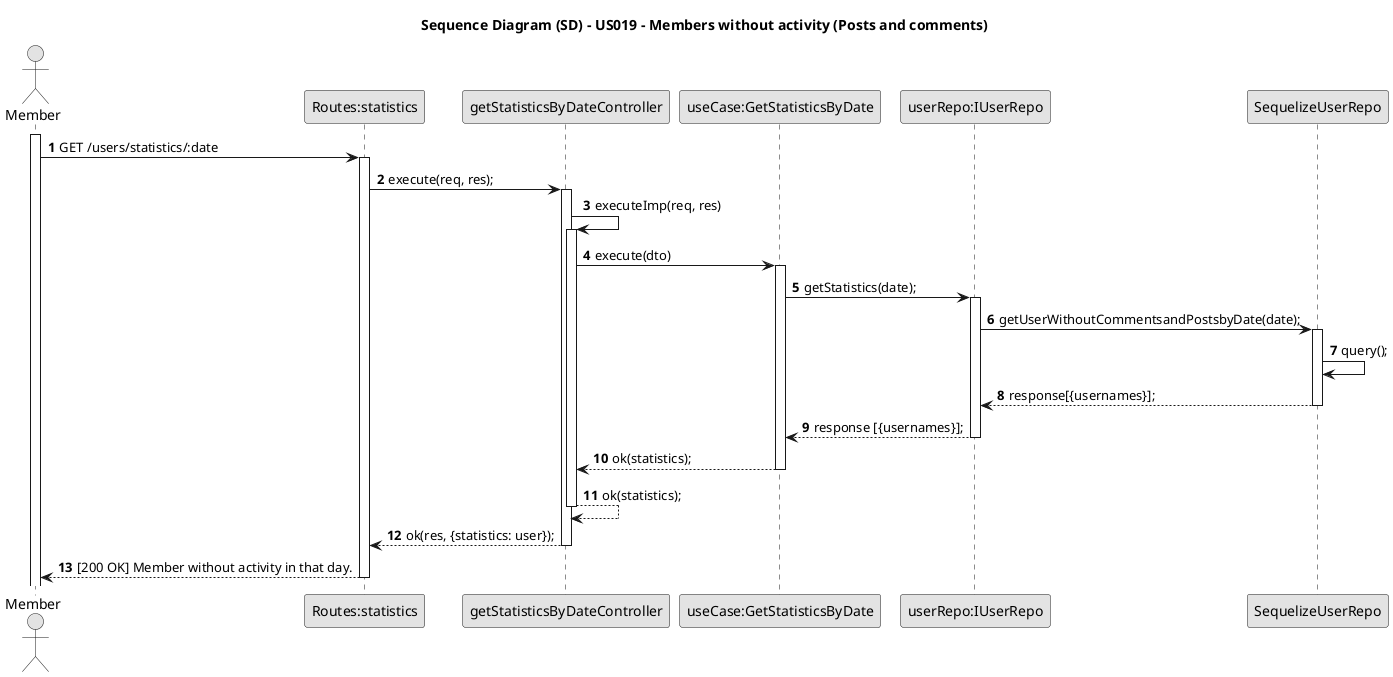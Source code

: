 @startuml

skinparam Monochrome true
autonumber

title Sequence Diagram (SD) - US019 - Members without activity (Posts and comments)

actor "Member" as Member
participant "Routes:statistics" as Routes
participant "getStatisticsByDateController" as GetStatisticsByDateController
participant "useCase:GetStatisticsByDate" as useCase
participant "userRepo:IUserRepo" as userRepo
participant "SequelizeUserRepo" as SequelizeUserRepo

activate Member
Member -> Routes: GET /users/statistics/:date

activate Routes
Routes -> GetStatisticsByDateController: execute(req, res);

activate GetStatisticsByDateController
GetStatisticsByDateController -> GetStatisticsByDateController: executeImp(req, res)

activate GetStatisticsByDateController
GetStatisticsByDateController -> useCase: execute(dto)
activate useCase

useCase -> userRepo: getStatistics(date);
activate userRepo

userRepo -> SequelizeUserRepo: getUserWithoutCommentsandPostsbyDate(date);
activate SequelizeUserRepo

SequelizeUserRepo -> SequelizeUserRepo: query();


SequelizeUserRepo --> userRepo: response[{usernames}];
deactivate SequelizeUserRepo


userRepo --> useCase: response [{usernames}];
deactivate userRepo


useCase --> GetStatisticsByDateController: ok(statistics);
deactivate useCase


GetStatisticsByDateController --> GetStatisticsByDateController: ok(statistics);
deactivate GetStatisticsByDateController

GetStatisticsByDateController --> Routes: ok(res, {statistics: user});
deactivate GetStatisticsByDateController

Routes --> Member: [200 OK] Member without activity in that day.
deactivate Routes


@enduml
